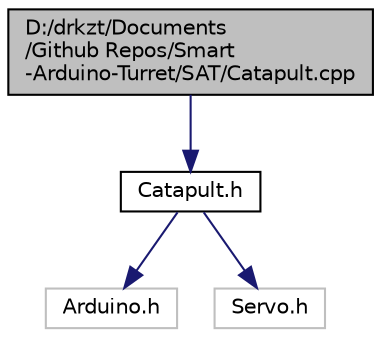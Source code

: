 digraph "D:/drkzt/Documents/Github Repos/Smart-Arduino-Turret/SAT/Catapult.cpp"
{
  edge [fontname="Helvetica",fontsize="10",labelfontname="Helvetica",labelfontsize="10"];
  node [fontname="Helvetica",fontsize="10",shape=record];
  Node0 [label="D:/drkzt/Documents\l/Github Repos/Smart\l-Arduino-Turret/SAT/Catapult.cpp",height=0.2,width=0.4,color="black", fillcolor="grey75", style="filled", fontcolor="black"];
  Node0 -> Node1 [color="midnightblue",fontsize="10",style="solid",fontname="Helvetica"];
  Node1 [label="Catapult.h",height=0.2,width=0.4,color="black", fillcolor="white", style="filled",URL="$_catapult_8h.html"];
  Node1 -> Node2 [color="midnightblue",fontsize="10",style="solid",fontname="Helvetica"];
  Node2 [label="Arduino.h",height=0.2,width=0.4,color="grey75", fillcolor="white", style="filled"];
  Node1 -> Node3 [color="midnightblue",fontsize="10",style="solid",fontname="Helvetica"];
  Node3 [label="Servo.h",height=0.2,width=0.4,color="grey75", fillcolor="white", style="filled"];
}
